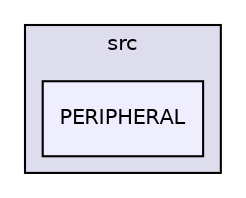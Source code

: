 digraph "PERIPHERAL" {
  compound=true
  node [ fontsize="10", fontname="Helvetica"];
  edge [ labelfontsize="10", labelfontname="Helvetica"];
  subgraph clusterdir_44bc90326cb97857a09ce8850ec2d49b {
    graph [ bgcolor="#ddddee", pencolor="black", label="src" fontname="Helvetica", fontsize="10", URL="dir_44bc90326cb97857a09ce8850ec2d49b.html"]
  dir_0f56abf021bd5034ee613653350f8791 [shape=box, label="PERIPHERAL", style="filled", fillcolor="#eeeeff", pencolor="black", URL="dir_0f56abf021bd5034ee613653350f8791.html"];
  }
}
